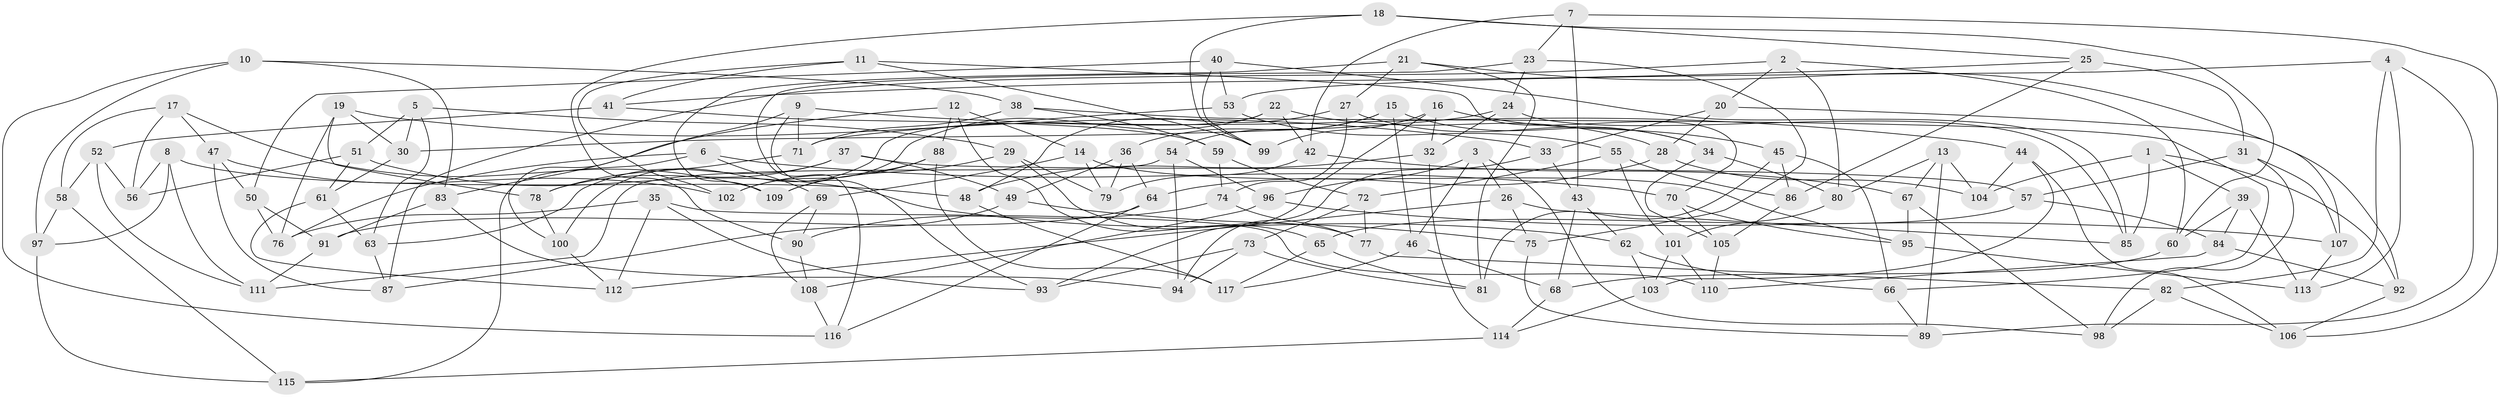// Generated by graph-tools (version 1.1) at 2025/03/03/09/25 03:03:00]
// undirected, 117 vertices, 234 edges
graph export_dot {
graph [start="1"]
  node [color=gray90,style=filled];
  1;
  2;
  3;
  4;
  5;
  6;
  7;
  8;
  9;
  10;
  11;
  12;
  13;
  14;
  15;
  16;
  17;
  18;
  19;
  20;
  21;
  22;
  23;
  24;
  25;
  26;
  27;
  28;
  29;
  30;
  31;
  32;
  33;
  34;
  35;
  36;
  37;
  38;
  39;
  40;
  41;
  42;
  43;
  44;
  45;
  46;
  47;
  48;
  49;
  50;
  51;
  52;
  53;
  54;
  55;
  56;
  57;
  58;
  59;
  60;
  61;
  62;
  63;
  64;
  65;
  66;
  67;
  68;
  69;
  70;
  71;
  72;
  73;
  74;
  75;
  76;
  77;
  78;
  79;
  80;
  81;
  82;
  83;
  84;
  85;
  86;
  87;
  88;
  89;
  90;
  91;
  92;
  93;
  94;
  95;
  96;
  97;
  98;
  99;
  100;
  101;
  102;
  103;
  104;
  105;
  106;
  107;
  108;
  109;
  110;
  111;
  112;
  113;
  114;
  115;
  116;
  117;
  1 -- 92;
  1 -- 85;
  1 -- 39;
  1 -- 104;
  2 -- 80;
  2 -- 87;
  2 -- 20;
  2 -- 60;
  3 -- 98;
  3 -- 26;
  3 -- 96;
  3 -- 46;
  4 -- 53;
  4 -- 82;
  4 -- 113;
  4 -- 89;
  5 -- 51;
  5 -- 29;
  5 -- 63;
  5 -- 30;
  6 -- 69;
  6 -- 115;
  6 -- 76;
  6 -- 70;
  7 -- 106;
  7 -- 23;
  7 -- 42;
  7 -- 43;
  8 -- 56;
  8 -- 48;
  8 -- 111;
  8 -- 97;
  9 -- 71;
  9 -- 100;
  9 -- 93;
  9 -- 44;
  10 -- 97;
  10 -- 83;
  10 -- 116;
  10 -- 38;
  11 -- 102;
  11 -- 41;
  11 -- 70;
  11 -- 99;
  12 -- 83;
  12 -- 14;
  12 -- 65;
  12 -- 88;
  13 -- 67;
  13 -- 80;
  13 -- 104;
  13 -- 89;
  14 -- 79;
  14 -- 69;
  14 -- 95;
  15 -- 54;
  15 -- 46;
  15 -- 34;
  15 -- 36;
  16 -- 99;
  16 -- 32;
  16 -- 45;
  16 -- 93;
  17 -- 109;
  17 -- 58;
  17 -- 47;
  17 -- 56;
  18 -- 99;
  18 -- 90;
  18 -- 25;
  18 -- 60;
  19 -- 76;
  19 -- 30;
  19 -- 33;
  19 -- 78;
  20 -- 28;
  20 -- 92;
  20 -- 33;
  21 -- 27;
  21 -- 109;
  21 -- 81;
  21 -- 107;
  22 -- 102;
  22 -- 28;
  22 -- 42;
  22 -- 100;
  23 -- 24;
  23 -- 116;
  23 -- 75;
  24 -- 30;
  24 -- 85;
  24 -- 32;
  25 -- 31;
  25 -- 86;
  25 -- 41;
  26 -- 85;
  26 -- 112;
  26 -- 75;
  27 -- 34;
  27 -- 48;
  27 -- 74;
  28 -- 64;
  28 -- 104;
  29 -- 79;
  29 -- 109;
  29 -- 77;
  30 -- 61;
  31 -- 57;
  31 -- 107;
  31 -- 98;
  32 -- 114;
  32 -- 48;
  33 -- 43;
  33 -- 94;
  34 -- 105;
  34 -- 80;
  35 -- 76;
  35 -- 112;
  35 -- 93;
  35 -- 110;
  36 -- 64;
  36 -- 49;
  36 -- 79;
  37 -- 78;
  37 -- 63;
  37 -- 57;
  37 -- 49;
  38 -- 71;
  38 -- 66;
  38 -- 59;
  39 -- 113;
  39 -- 84;
  39 -- 60;
  40 -- 99;
  40 -- 53;
  40 -- 50;
  40 -- 85;
  41 -- 59;
  41 -- 52;
  42 -- 67;
  42 -- 79;
  43 -- 62;
  43 -- 68;
  44 -- 103;
  44 -- 104;
  44 -- 106;
  45 -- 86;
  45 -- 66;
  45 -- 81;
  46 -- 117;
  46 -- 68;
  47 -- 50;
  47 -- 87;
  47 -- 102;
  48 -- 117;
  49 -- 87;
  49 -- 75;
  50 -- 91;
  50 -- 76;
  51 -- 56;
  51 -- 61;
  51 -- 62;
  52 -- 56;
  52 -- 58;
  52 -- 111;
  53 -- 71;
  53 -- 55;
  54 -- 94;
  54 -- 111;
  54 -- 96;
  55 -- 72;
  55 -- 101;
  55 -- 86;
  57 -- 84;
  57 -- 65;
  58 -- 115;
  58 -- 97;
  59 -- 72;
  59 -- 74;
  60 -- 68;
  61 -- 112;
  61 -- 63;
  62 -- 103;
  62 -- 66;
  63 -- 87;
  64 -- 116;
  64 -- 91;
  65 -- 117;
  65 -- 81;
  66 -- 89;
  67 -- 98;
  67 -- 95;
  68 -- 114;
  69 -- 108;
  69 -- 90;
  70 -- 95;
  70 -- 105;
  71 -- 78;
  72 -- 77;
  72 -- 73;
  73 -- 93;
  73 -- 94;
  73 -- 81;
  74 -- 77;
  74 -- 90;
  75 -- 89;
  77 -- 82;
  78 -- 100;
  80 -- 101;
  82 -- 106;
  82 -- 98;
  83 -- 94;
  83 -- 91;
  84 -- 92;
  84 -- 110;
  86 -- 105;
  88 -- 117;
  88 -- 102;
  88 -- 109;
  90 -- 108;
  91 -- 111;
  92 -- 106;
  95 -- 113;
  96 -- 108;
  96 -- 107;
  97 -- 115;
  100 -- 112;
  101 -- 103;
  101 -- 110;
  103 -- 114;
  105 -- 110;
  107 -- 113;
  108 -- 116;
  114 -- 115;
}
